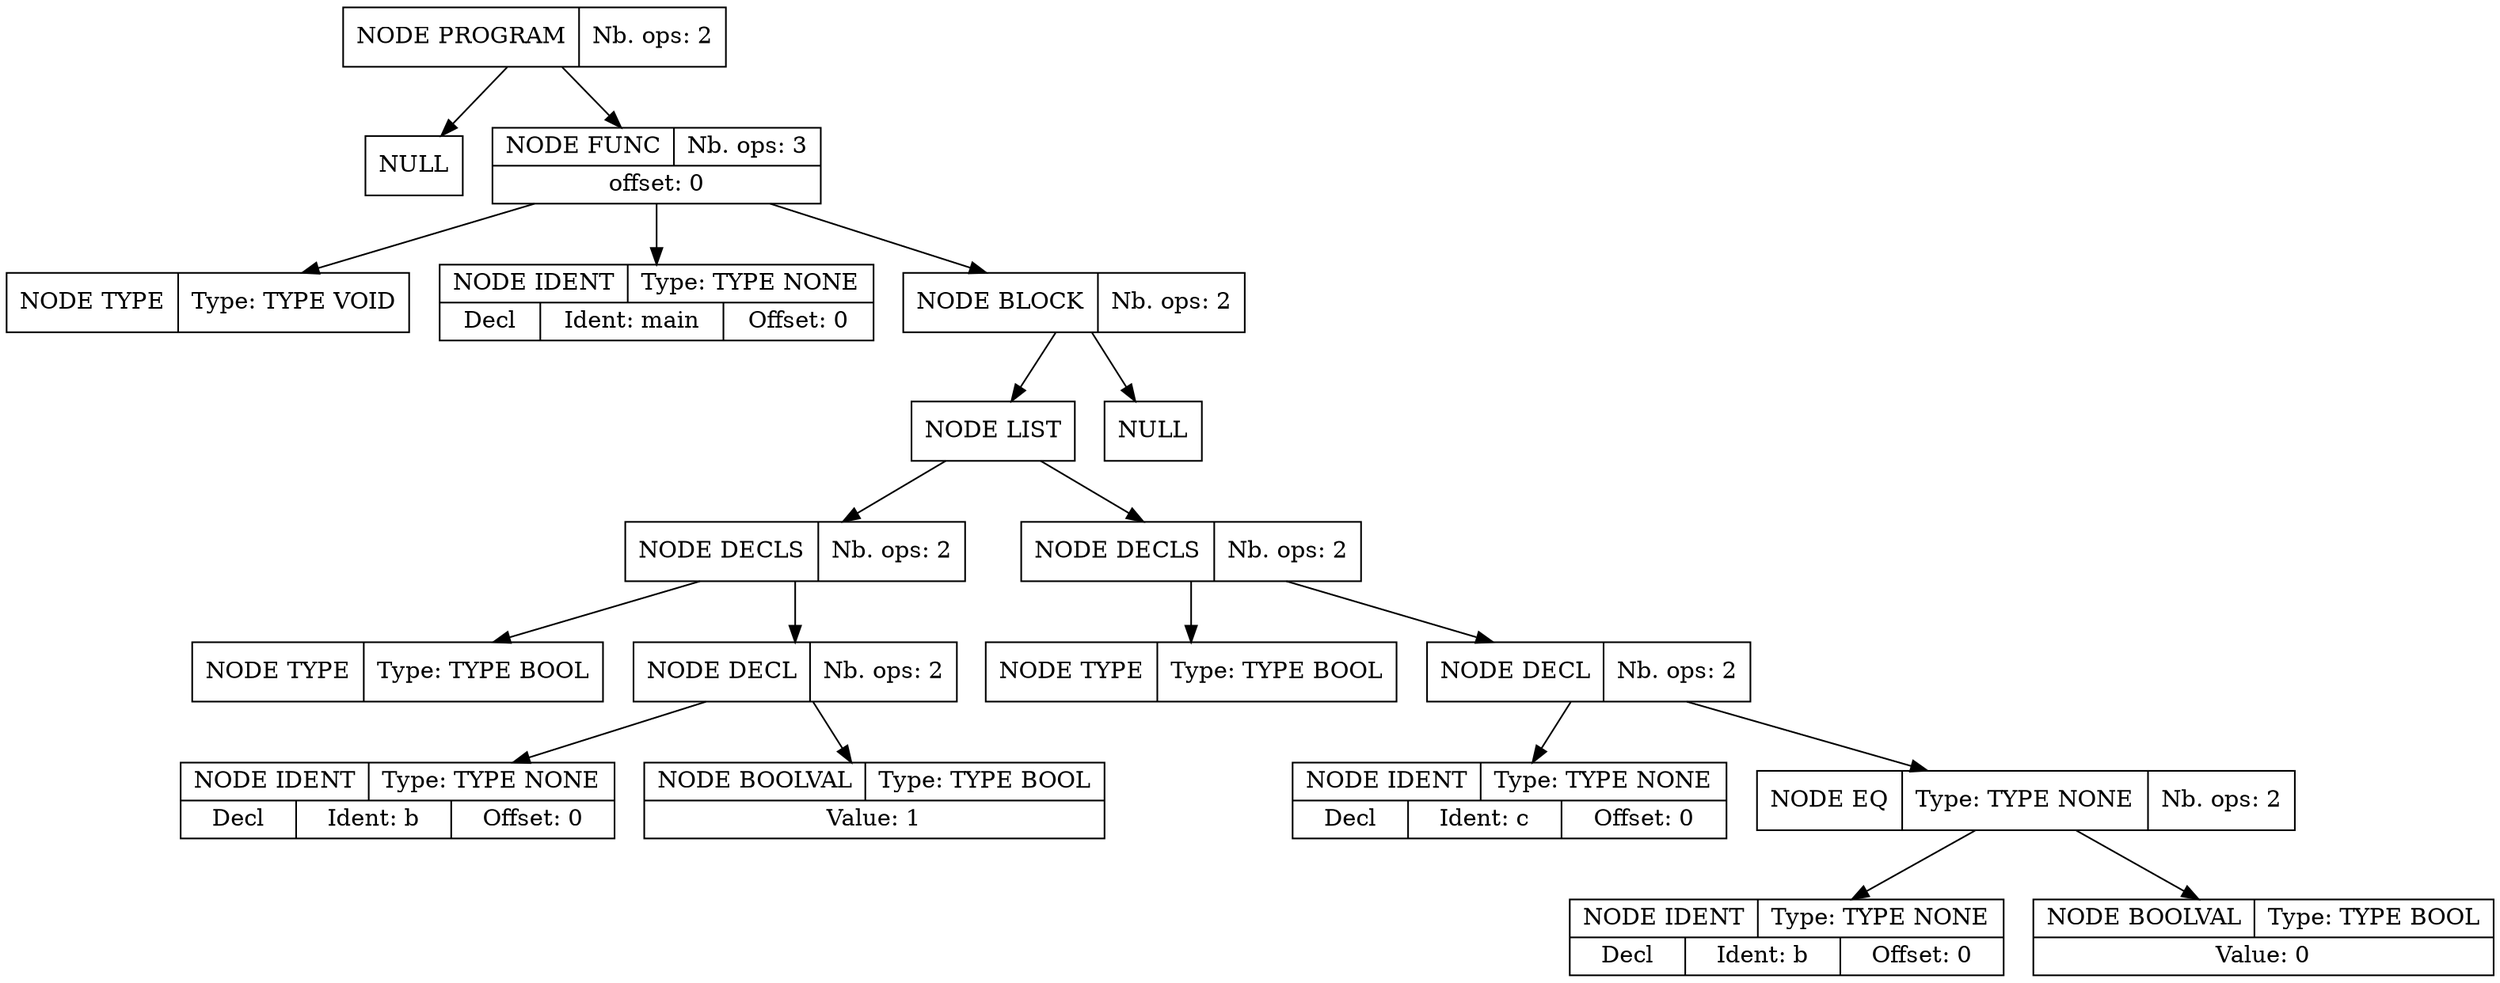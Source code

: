 digraph global_vars {
    N1 [shape=record, label="{{NODE PROGRAM|Nb. ops: 2}}"];
    N2 [shape=record, label="{{NULL}}"];
    edge[tailclip=true];
    N1 -> N2
    N3 [shape=record, label="{{NODE FUNC|Nb. ops: 3}|{offset: 0}}"];
    N4 [shape=record, label="{{NODE TYPE|Type: TYPE VOID}}"];
    edge[tailclip=true];
    N3 -> N4
    N5 [shape=record, label="{{NODE IDENT|Type: TYPE NONE}|{<decl>Decl      |Ident: main|Offset: 0}}"];
    edge[tailclip=true];
    N3 -> N5
    N6 [shape=record, label="{{NODE BLOCK|Nb. ops: 2}}"];
    N7 [shape=record, label="{{NODE LIST}}"];
    N8 [shape=record, label="{{NODE DECLS|Nb. ops: 2}}"];
    N9 [shape=record, label="{{NODE TYPE|Type: TYPE BOOL}}"];
    edge[tailclip=true];
    N8 -> N9
    N10 [shape=record, label="{{NODE DECL|Nb. ops: 2}}"];
    N11 [shape=record, label="{{NODE IDENT|Type: TYPE NONE}|{<decl>Decl      |Ident: b|Offset: 0}}"];
    edge[tailclip=true];
    N10 -> N11
    N12 [shape=record, label="{{NODE BOOLVAL|Type: TYPE BOOL}|{Value: 1}}"];
    edge[tailclip=true];
    N10 -> N12
    edge[tailclip=true];
    N8 -> N10
    edge[tailclip=true];
    N7 -> N8
    N13 [shape=record, label="{{NODE DECLS|Nb. ops: 2}}"];
    N14 [shape=record, label="{{NODE TYPE|Type: TYPE BOOL}}"];
    edge[tailclip=true];
    N13 -> N14
    N15 [shape=record, label="{{NODE DECL|Nb. ops: 2}}"];
    N16 [shape=record, label="{{NODE IDENT|Type: TYPE NONE}|{<decl>Decl      |Ident: c|Offset: 0}}"];
    edge[tailclip=true];
    N15 -> N16
    N17 [shape=record, label="{{NODE EQ|Type: TYPE NONE|Nb. ops: 2}}"];
    N18 [shape=record, label="{{NODE IDENT|Type: TYPE NONE}|{<decl>Decl      |Ident: b|Offset: 0}}"];
    edge[tailclip=true];
    N17 -> N18
    N19 [shape=record, label="{{NODE BOOLVAL|Type: TYPE BOOL}|{Value: 0}}"];
    edge[tailclip=true];
    N17 -> N19
    edge[tailclip=true];
    N15 -> N17
    edge[tailclip=true];
    N13 -> N15
    edge[tailclip=true];
    N7 -> N13
    edge[tailclip=true];
    N6 -> N7
    N20 [shape=record, label="{{NULL}}"];
    edge[tailclip=true];
    N6 -> N20
    edge[tailclip=true];
    N3 -> N6
    edge[tailclip=true];
    N1 -> N3
}